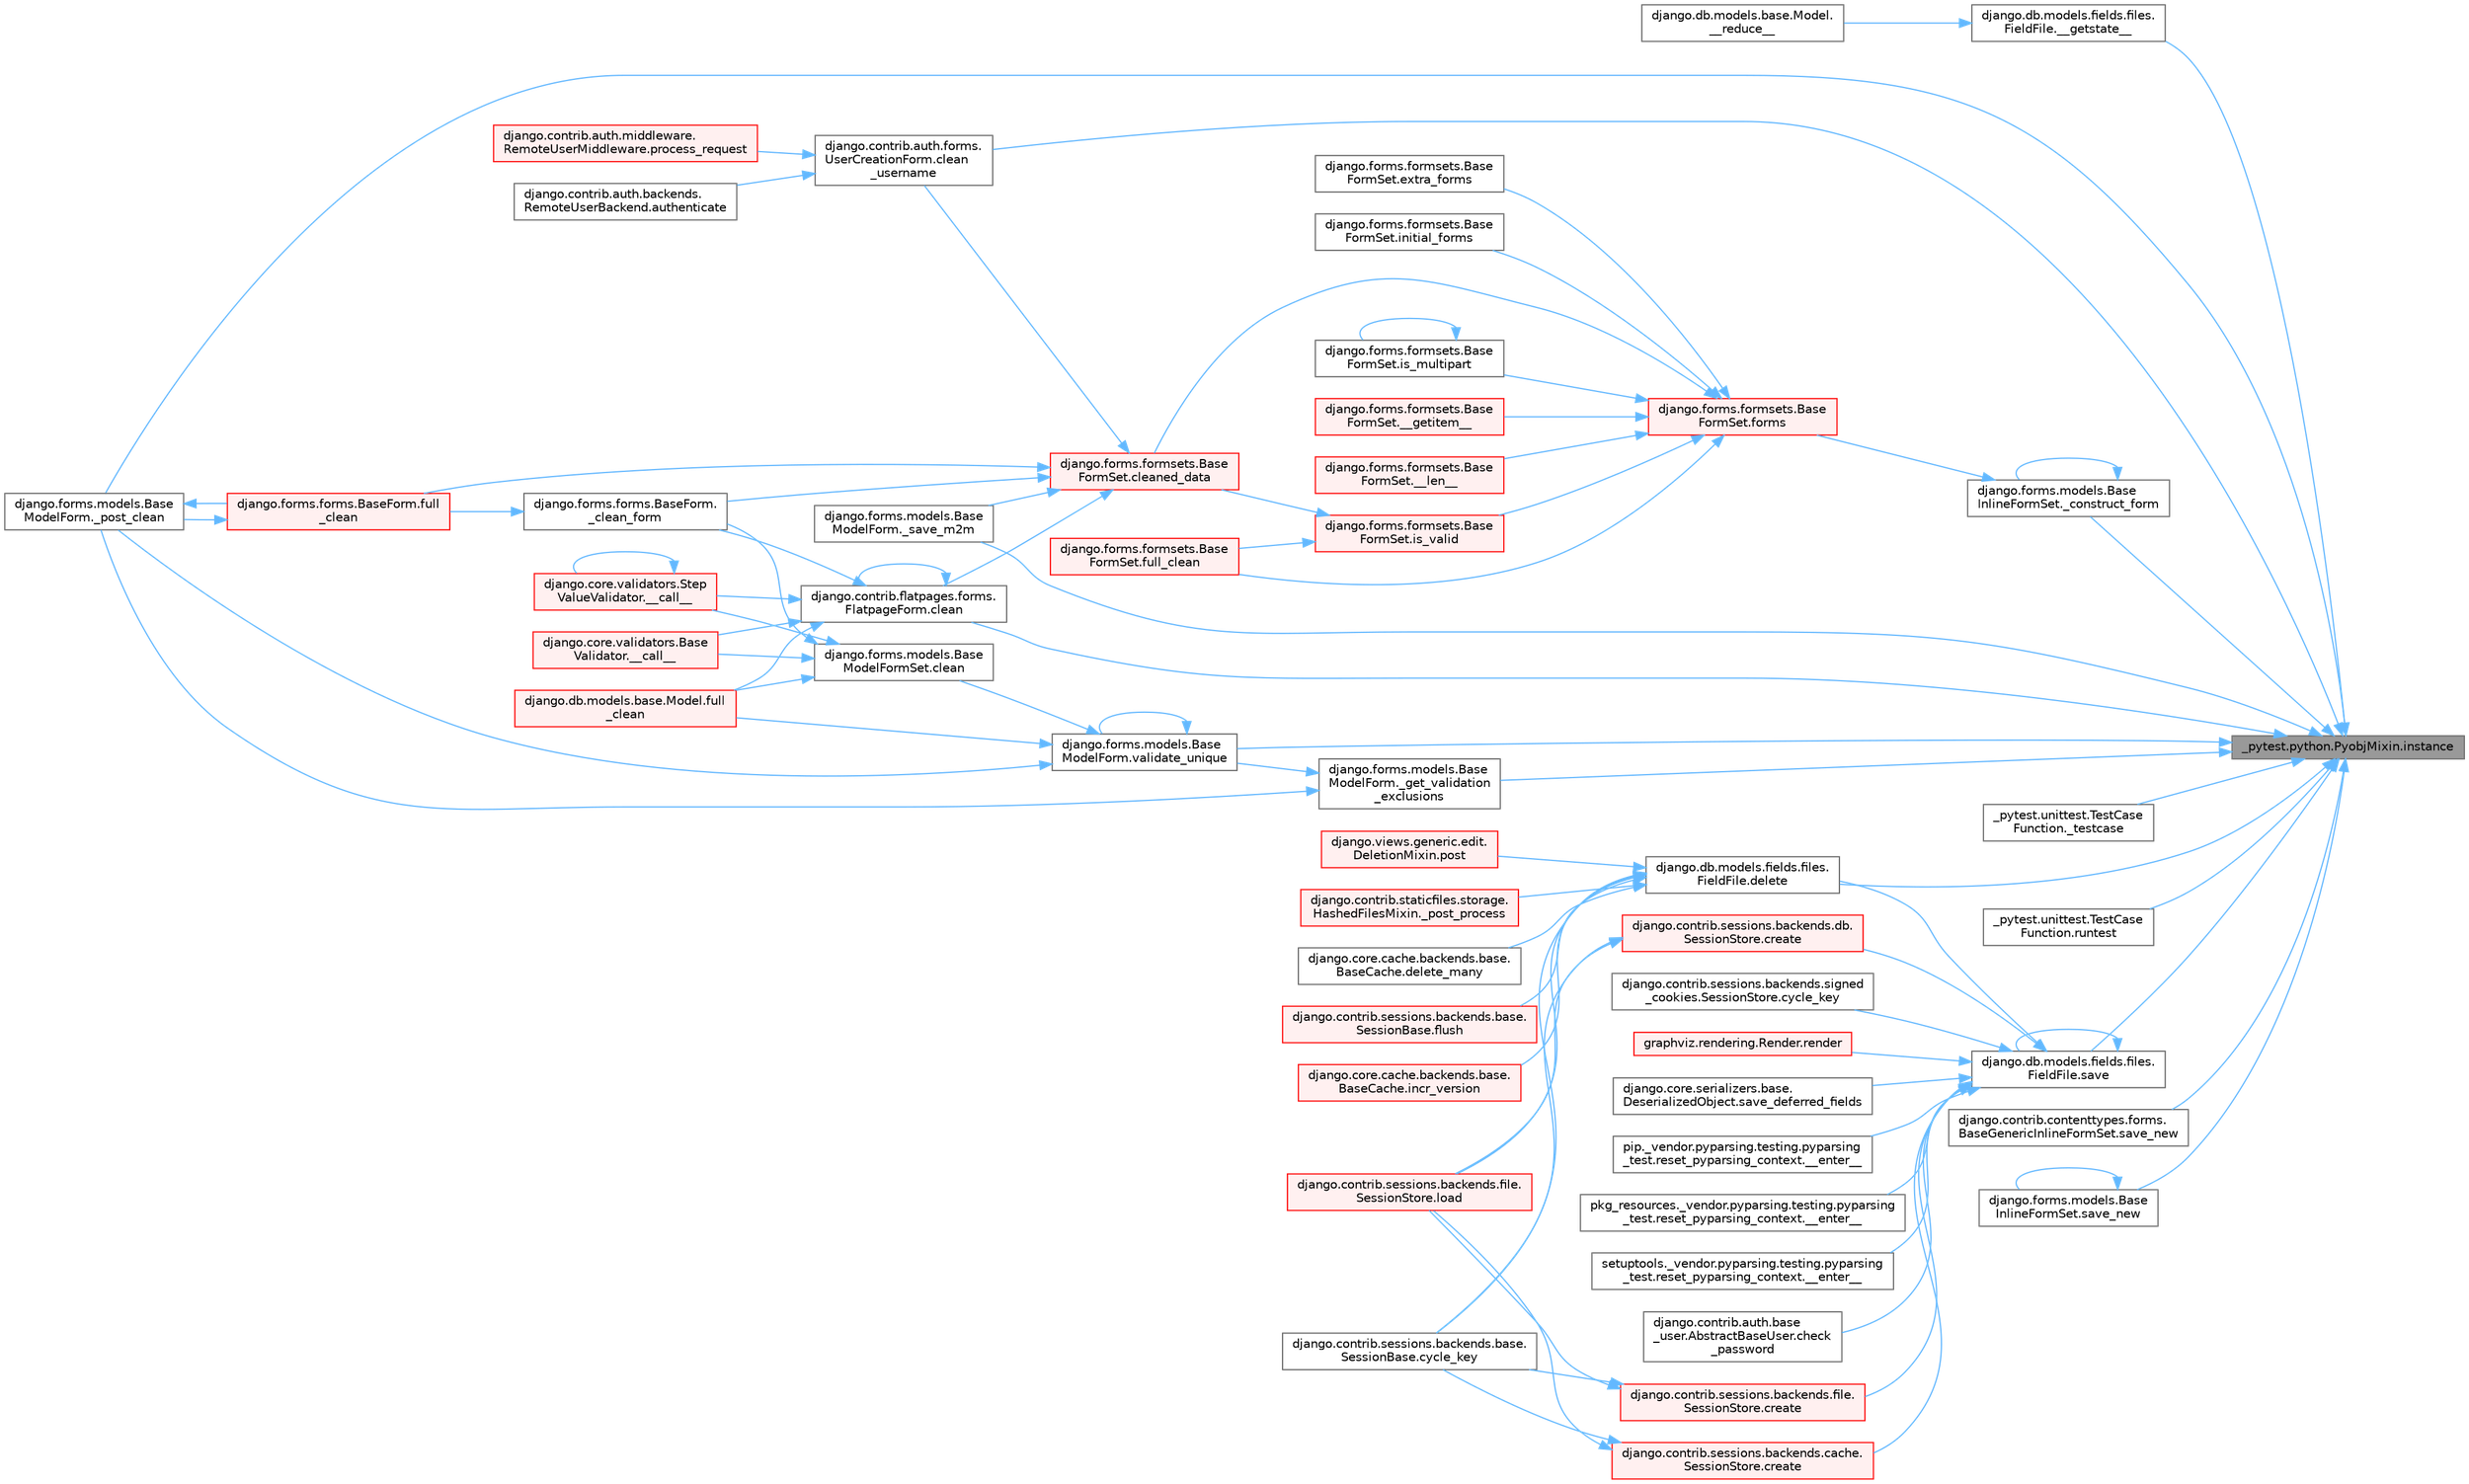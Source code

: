 digraph "_pytest.python.PyobjMixin.instance"
{
 // LATEX_PDF_SIZE
  bgcolor="transparent";
  edge [fontname=Helvetica,fontsize=10,labelfontname=Helvetica,labelfontsize=10];
  node [fontname=Helvetica,fontsize=10,shape=box,height=0.2,width=0.4];
  rankdir="RL";
  Node1 [id="Node000001",label="_pytest.python.PyobjMixin.instance",height=0.2,width=0.4,color="gray40", fillcolor="grey60", style="filled", fontcolor="black",tooltip=" "];
  Node1 -> Node2 [id="edge1_Node000001_Node000002",dir="back",color="steelblue1",style="solid",tooltip=" "];
  Node2 [id="Node000002",label="django.db.models.fields.files.\lFieldFile.__getstate__",height=0.2,width=0.4,color="grey40", fillcolor="white", style="filled",URL="$classdjango_1_1db_1_1models_1_1fields_1_1files_1_1_field_file.html#abe72652d5f16633f345ef032fd8e3b5c",tooltip=" "];
  Node2 -> Node3 [id="edge2_Node000002_Node000003",dir="back",color="steelblue1",style="solid",tooltip=" "];
  Node3 [id="Node000003",label="django.db.models.base.Model.\l__reduce__",height=0.2,width=0.4,color="grey40", fillcolor="white", style="filled",URL="$classdjango_1_1db_1_1models_1_1base_1_1_model.html#a3a79ef9c3e5da2fa6380eb9f57a24f23",tooltip=" "];
  Node1 -> Node4 [id="edge3_Node000001_Node000004",dir="back",color="steelblue1",style="solid",tooltip=" "];
  Node4 [id="Node000004",label="django.forms.models.Base\lInlineFormSet._construct_form",height=0.2,width=0.4,color="grey40", fillcolor="white", style="filled",URL="$classdjango_1_1forms_1_1models_1_1_base_inline_form_set.html#aed181a723beea830c7e6334b2aa775c3",tooltip=" "];
  Node4 -> Node4 [id="edge4_Node000004_Node000004",dir="back",color="steelblue1",style="solid",tooltip=" "];
  Node4 -> Node5 [id="edge5_Node000004_Node000005",dir="back",color="steelblue1",style="solid",tooltip=" "];
  Node5 [id="Node000005",label="django.forms.formsets.Base\lFormSet.forms",height=0.2,width=0.4,color="red", fillcolor="#FFF0F0", style="filled",URL="$classdjango_1_1forms_1_1formsets_1_1_base_form_set.html#a398234150267aa3c6dceaa20a7a507f1",tooltip=" "];
  Node5 -> Node6 [id="edge6_Node000005_Node000006",dir="back",color="steelblue1",style="solid",tooltip=" "];
  Node6 [id="Node000006",label="django.forms.formsets.Base\lFormSet.__getitem__",height=0.2,width=0.4,color="red", fillcolor="#FFF0F0", style="filled",URL="$classdjango_1_1forms_1_1formsets_1_1_base_form_set.html#a3ed6460d03a41c30d519e9170d0a17cc",tooltip=" "];
  Node5 -> Node3177 [id="edge7_Node000005_Node003177",dir="back",color="steelblue1",style="solid",tooltip=" "];
  Node3177 [id="Node003177",label="django.forms.formsets.Base\lFormSet.__len__",height=0.2,width=0.4,color="red", fillcolor="#FFF0F0", style="filled",URL="$classdjango_1_1forms_1_1formsets_1_1_base_form_set.html#aa8c1dfbddcb29c04ad7bf814137b3c36",tooltip=" "];
  Node5 -> Node1764 [id="edge8_Node000005_Node001764",dir="back",color="steelblue1",style="solid",tooltip=" "];
  Node1764 [id="Node001764",label="django.forms.formsets.Base\lFormSet.cleaned_data",height=0.2,width=0.4,color="red", fillcolor="#FFF0F0", style="filled",URL="$classdjango_1_1forms_1_1formsets_1_1_base_form_set.html#ae51d85dd3faa160668adba372c4e87f7",tooltip=" "];
  Node1764 -> Node630 [id="edge9_Node001764_Node000630",dir="back",color="steelblue1",style="solid",tooltip=" "];
  Node630 [id="Node000630",label="django.forms.forms.BaseForm.\l_clean_form",height=0.2,width=0.4,color="grey40", fillcolor="white", style="filled",URL="$classdjango_1_1forms_1_1forms_1_1_base_form.html#ae5eed108001c1a75985b75174fe23f1f",tooltip=" "];
  Node630 -> Node631 [id="edge10_Node000630_Node000631",dir="back",color="steelblue1",style="solid",tooltip=" "];
  Node631 [id="Node000631",label="django.forms.forms.BaseForm.full\l_clean",height=0.2,width=0.4,color="red", fillcolor="#FFF0F0", style="filled",URL="$classdjango_1_1forms_1_1forms_1_1_base_form.html#a396d2448f658dc84a0f0b473ffaae918",tooltip=" "];
  Node631 -> Node632 [id="edge11_Node000631_Node000632",dir="back",color="steelblue1",style="solid",tooltip=" "];
  Node632 [id="Node000632",label="django.forms.models.Base\lModelForm._post_clean",height=0.2,width=0.4,color="grey40", fillcolor="white", style="filled",URL="$classdjango_1_1forms_1_1models_1_1_base_model_form.html#a83e1c0ea3ba97f3a496d07955d1bf124",tooltip=" "];
  Node632 -> Node631 [id="edge12_Node000632_Node000631",dir="back",color="steelblue1",style="solid",tooltip=" "];
  Node1764 -> Node1767 [id="edge13_Node001764_Node001767",dir="back",color="steelblue1",style="solid",tooltip=" "];
  Node1767 [id="Node001767",label="django.forms.models.Base\lModelForm._save_m2m",height=0.2,width=0.4,color="grey40", fillcolor="white", style="filled",URL="$classdjango_1_1forms_1_1models_1_1_base_model_form.html#a8e143465fa5977b65ce53f521fa65067",tooltip=" "];
  Node1764 -> Node1768 [id="edge14_Node001764_Node001768",dir="back",color="steelblue1",style="solid",tooltip=" "];
  Node1768 [id="Node001768",label="django.contrib.flatpages.forms.\lFlatpageForm.clean",height=0.2,width=0.4,color="grey40", fillcolor="white", style="filled",URL="$classdjango_1_1contrib_1_1flatpages_1_1forms_1_1_flatpage_form.html#a0deb29d4415dbd84c765b5972de07e52",tooltip=" "];
  Node1768 -> Node628 [id="edge15_Node001768_Node000628",dir="back",color="steelblue1",style="solid",tooltip=" "];
  Node628 [id="Node000628",label="django.core.validators.Base\lValidator.__call__",height=0.2,width=0.4,color="red", fillcolor="#FFF0F0", style="filled",URL="$classdjango_1_1core_1_1validators_1_1_base_validator.html#ac718256582df714e061c6b927e045d12",tooltip=" "];
  Node1768 -> Node629 [id="edge16_Node001768_Node000629",dir="back",color="steelblue1",style="solid",tooltip=" "];
  Node629 [id="Node000629",label="django.core.validators.Step\lValueValidator.__call__",height=0.2,width=0.4,color="red", fillcolor="#FFF0F0", style="filled",URL="$classdjango_1_1core_1_1validators_1_1_step_value_validator.html#aebdbf74fe74c5b999350df9c1852714c",tooltip=" "];
  Node629 -> Node629 [id="edge17_Node000629_Node000629",dir="back",color="steelblue1",style="solid",tooltip=" "];
  Node1768 -> Node630 [id="edge18_Node001768_Node000630",dir="back",color="steelblue1",style="solid",tooltip=" "];
  Node1768 -> Node1768 [id="edge19_Node001768_Node001768",dir="back",color="steelblue1",style="solid",tooltip=" "];
  Node1768 -> Node672 [id="edge20_Node001768_Node000672",dir="back",color="steelblue1",style="solid",tooltip=" "];
  Node672 [id="Node000672",label="django.db.models.base.Model.full\l_clean",height=0.2,width=0.4,color="red", fillcolor="#FFF0F0", style="filled",URL="$classdjango_1_1db_1_1models_1_1base_1_1_model.html#a2e68bd042bd3e52b086f8838eeaa416f",tooltip=" "];
  Node1764 -> Node1775 [id="edge21_Node001764_Node001775",dir="back",color="steelblue1",style="solid",tooltip=" "];
  Node1775 [id="Node001775",label="django.contrib.auth.forms.\lUserCreationForm.clean\l_username",height=0.2,width=0.4,color="grey40", fillcolor="white", style="filled",URL="$classdjango_1_1contrib_1_1auth_1_1forms_1_1_user_creation_form.html#ab825a1782c52e0106904118ba584f68d",tooltip=" "];
  Node1775 -> Node1776 [id="edge22_Node001775_Node001776",dir="back",color="steelblue1",style="solid",tooltip=" "];
  Node1776 [id="Node001776",label="django.contrib.auth.backends.\lRemoteUserBackend.authenticate",height=0.2,width=0.4,color="grey40", fillcolor="white", style="filled",URL="$classdjango_1_1contrib_1_1auth_1_1backends_1_1_remote_user_backend.html#a6507b5b6c5ab37b787d8fada3d232c73",tooltip=" "];
  Node1775 -> Node1777 [id="edge23_Node001775_Node001777",dir="back",color="steelblue1",style="solid",tooltip=" "];
  Node1777 [id="Node001777",label="django.contrib.auth.middleware.\lRemoteUserMiddleware.process_request",height=0.2,width=0.4,color="red", fillcolor="#FFF0F0", style="filled",URL="$classdjango_1_1contrib_1_1auth_1_1middleware_1_1_remote_user_middleware.html#ad7385b4b09ccd4c4408262d30889eb14",tooltip=" "];
  Node1764 -> Node631 [id="edge24_Node001764_Node000631",dir="back",color="steelblue1",style="solid",tooltip=" "];
  Node5 -> Node1917 [id="edge25_Node000005_Node001917",dir="back",color="steelblue1",style="solid",tooltip=" "];
  Node1917 [id="Node001917",label="django.forms.formsets.Base\lFormSet.extra_forms",height=0.2,width=0.4,color="grey40", fillcolor="white", style="filled",URL="$classdjango_1_1forms_1_1formsets_1_1_base_form_set.html#a80e8dd7968259b3ccdfd86ac190c342a",tooltip=" "];
  Node5 -> Node1784 [id="edge26_Node000005_Node001784",dir="back",color="steelblue1",style="solid",tooltip=" "];
  Node1784 [id="Node001784",label="django.forms.formsets.Base\lFormSet.full_clean",height=0.2,width=0.4,color="red", fillcolor="#FFF0F0", style="filled",URL="$classdjango_1_1forms_1_1formsets_1_1_base_form_set.html#aa475bdb58853c14bfcd93bd7b494e3b1",tooltip=" "];
  Node5 -> Node1918 [id="edge27_Node000005_Node001918",dir="back",color="steelblue1",style="solid",tooltip=" "];
  Node1918 [id="Node001918",label="django.forms.formsets.Base\lFormSet.initial_forms",height=0.2,width=0.4,color="grey40", fillcolor="white", style="filled",URL="$classdjango_1_1forms_1_1formsets_1_1_base_form_set.html#a36a0e4b12f42f368c74d3a704cc58d03",tooltip=" "];
  Node5 -> Node1890 [id="edge28_Node000005_Node001890",dir="back",color="steelblue1",style="solid",tooltip=" "];
  Node1890 [id="Node001890",label="django.forms.formsets.Base\lFormSet.is_multipart",height=0.2,width=0.4,color="grey40", fillcolor="white", style="filled",URL="$classdjango_1_1forms_1_1formsets_1_1_base_form_set.html#a70cb5455998cfb8556810d3215d617c8",tooltip=" "];
  Node1890 -> Node1890 [id="edge29_Node001890_Node001890",dir="back",color="steelblue1",style="solid",tooltip=" "];
  Node5 -> Node1783 [id="edge30_Node000005_Node001783",dir="back",color="steelblue1",style="solid",tooltip=" "];
  Node1783 [id="Node001783",label="django.forms.formsets.Base\lFormSet.is_valid",height=0.2,width=0.4,color="red", fillcolor="#FFF0F0", style="filled",URL="$classdjango_1_1forms_1_1formsets_1_1_base_form_set.html#a713477cfb7c01e723400df62b49c250c",tooltip=" "];
  Node1783 -> Node1764 [id="edge31_Node001783_Node001764",dir="back",color="steelblue1",style="solid",tooltip=" "];
  Node1783 -> Node1784 [id="edge32_Node001783_Node001784",dir="back",color="steelblue1",style="solid",tooltip=" "];
  Node1 -> Node3180 [id="edge33_Node000001_Node003180",dir="back",color="steelblue1",style="solid",tooltip=" "];
  Node3180 [id="Node003180",label="django.forms.models.Base\lModelForm._get_validation\l_exclusions",height=0.2,width=0.4,color="grey40", fillcolor="white", style="filled",URL="$classdjango_1_1forms_1_1models_1_1_base_model_form.html#a501c8187b5fc9d7792a068ab3ef9480e",tooltip=" "];
  Node3180 -> Node632 [id="edge34_Node003180_Node000632",dir="back",color="steelblue1",style="solid",tooltip=" "];
  Node3180 -> Node3181 [id="edge35_Node003180_Node003181",dir="back",color="steelblue1",style="solid",tooltip=" "];
  Node3181 [id="Node003181",label="django.forms.models.Base\lModelForm.validate_unique",height=0.2,width=0.4,color="grey40", fillcolor="white", style="filled",URL="$classdjango_1_1forms_1_1models_1_1_base_model_form.html#a491cf63eb339f9483d0c357885368ddd",tooltip=" "];
  Node3181 -> Node632 [id="edge36_Node003181_Node000632",dir="back",color="steelblue1",style="solid",tooltip=" "];
  Node3181 -> Node3179 [id="edge37_Node003181_Node003179",dir="back",color="steelblue1",style="solid",tooltip=" "];
  Node3179 [id="Node003179",label="django.forms.models.Base\lModelFormSet.clean",height=0.2,width=0.4,color="grey40", fillcolor="white", style="filled",URL="$classdjango_1_1forms_1_1models_1_1_base_model_form_set.html#ad5d65e17ad34585bb486c82fe71e53d4",tooltip=" "];
  Node3179 -> Node628 [id="edge38_Node003179_Node000628",dir="back",color="steelblue1",style="solid",tooltip=" "];
  Node3179 -> Node629 [id="edge39_Node003179_Node000629",dir="back",color="steelblue1",style="solid",tooltip=" "];
  Node3179 -> Node630 [id="edge40_Node003179_Node000630",dir="back",color="steelblue1",style="solid",tooltip=" "];
  Node3179 -> Node672 [id="edge41_Node003179_Node000672",dir="back",color="steelblue1",style="solid",tooltip=" "];
  Node3181 -> Node672 [id="edge42_Node003181_Node000672",dir="back",color="steelblue1",style="solid",tooltip=" "];
  Node3181 -> Node3181 [id="edge43_Node003181_Node003181",dir="back",color="steelblue1",style="solid",tooltip=" "];
  Node1 -> Node632 [id="edge44_Node000001_Node000632",dir="back",color="steelblue1",style="solid",tooltip=" "];
  Node1 -> Node1767 [id="edge45_Node000001_Node001767",dir="back",color="steelblue1",style="solid",tooltip=" "];
  Node1 -> Node3182 [id="edge46_Node000001_Node003182",dir="back",color="steelblue1",style="solid",tooltip=" "];
  Node3182 [id="Node003182",label="_pytest.unittest.TestCase\lFunction._testcase",height=0.2,width=0.4,color="grey40", fillcolor="white", style="filled",URL="$class__pytest_1_1unittest_1_1_test_case_function.html#abf424771aa8e016b7ad91a0ad0d96ad4",tooltip=" "];
  Node1 -> Node1768 [id="edge47_Node000001_Node001768",dir="back",color="steelblue1",style="solid",tooltip=" "];
  Node1 -> Node1775 [id="edge48_Node000001_Node001775",dir="back",color="steelblue1",style="solid",tooltip=" "];
  Node1 -> Node1574 [id="edge49_Node000001_Node001574",dir="back",color="steelblue1",style="solid",tooltip=" "];
  Node1574 [id="Node001574",label="django.db.models.fields.files.\lFieldFile.delete",height=0.2,width=0.4,color="grey40", fillcolor="white", style="filled",URL="$classdjango_1_1db_1_1models_1_1fields_1_1files_1_1_field_file.html#a9ceb820ca3d1263f793b61694dbc8214",tooltip=" "];
  Node1574 -> Node13 [id="edge50_Node001574_Node000013",dir="back",color="steelblue1",style="solid",tooltip=" "];
  Node13 [id="Node000013",label="django.contrib.staticfiles.storage.\lHashedFilesMixin._post_process",height=0.2,width=0.4,color="red", fillcolor="#FFF0F0", style="filled",URL="$classdjango_1_1contrib_1_1staticfiles_1_1storage_1_1_hashed_files_mixin.html#aa0c820223a4e686edd5d2c333d5a9336",tooltip=" "];
  Node1574 -> Node15 [id="edge51_Node001574_Node000015",dir="back",color="steelblue1",style="solid",tooltip=" "];
  Node15 [id="Node000015",label="django.contrib.sessions.backends.base.\lSessionBase.cycle_key",height=0.2,width=0.4,color="grey40", fillcolor="white", style="filled",URL="$classdjango_1_1contrib_1_1sessions_1_1backends_1_1base_1_1_session_base.html#a6955e9bebe4e5b7d463bccfcf9181016",tooltip=" "];
  Node1574 -> Node16 [id="edge52_Node001574_Node000016",dir="back",color="steelblue1",style="solid",tooltip=" "];
  Node16 [id="Node000016",label="django.core.cache.backends.base.\lBaseCache.delete_many",height=0.2,width=0.4,color="grey40", fillcolor="white", style="filled",URL="$classdjango_1_1core_1_1cache_1_1backends_1_1base_1_1_base_cache.html#a560226c6c5f05daec8c96ade18aa752b",tooltip=" "];
  Node1574 -> Node17 [id="edge53_Node001574_Node000017",dir="back",color="steelblue1",style="solid",tooltip=" "];
  Node17 [id="Node000017",label="django.contrib.sessions.backends.base.\lSessionBase.flush",height=0.2,width=0.4,color="red", fillcolor="#FFF0F0", style="filled",URL="$classdjango_1_1contrib_1_1sessions_1_1backends_1_1base_1_1_session_base.html#a915ab38003d5f0be1ce9f849583910bb",tooltip=" "];
  Node1574 -> Node326 [id="edge54_Node001574_Node000326",dir="back",color="steelblue1",style="solid",tooltip=" "];
  Node326 [id="Node000326",label="django.core.cache.backends.base.\lBaseCache.incr_version",height=0.2,width=0.4,color="red", fillcolor="#FFF0F0", style="filled",URL="$classdjango_1_1core_1_1cache_1_1backends_1_1base_1_1_base_cache.html#a3ac7d74ffcfca67e2afee86ecf858b34",tooltip=" "];
  Node1574 -> Node322 [id="edge55_Node001574_Node000322",dir="back",color="steelblue1",style="solid",tooltip=" "];
  Node322 [id="Node000322",label="django.contrib.sessions.backends.file.\lSessionStore.load",height=0.2,width=0.4,color="red", fillcolor="#FFF0F0", style="filled",URL="$classdjango_1_1contrib_1_1sessions_1_1backends_1_1file_1_1_session_store.html#a408fa63512306fbaa7bbb62742f0295f",tooltip=" "];
  Node1574 -> Node328 [id="edge56_Node001574_Node000328",dir="back",color="steelblue1",style="solid",tooltip=" "];
  Node328 [id="Node000328",label="django.views.generic.edit.\lDeletionMixin.post",height=0.2,width=0.4,color="red", fillcolor="#FFF0F0", style="filled",URL="$classdjango_1_1views_1_1generic_1_1edit_1_1_deletion_mixin.html#a93358facc5cc6e84423e8471745b2a68",tooltip=" "];
  Node1 -> Node3183 [id="edge57_Node000001_Node003183",dir="back",color="steelblue1",style="solid",tooltip=" "];
  Node3183 [id="Node003183",label="_pytest.unittest.TestCase\lFunction.runtest",height=0.2,width=0.4,color="grey40", fillcolor="white", style="filled",URL="$class__pytest_1_1unittest_1_1_test_case_function.html#a077afdf49013a50178848f7d7ca0c3c3",tooltip=" "];
  Node1 -> Node2324 [id="edge58_Node000001_Node002324",dir="back",color="steelblue1",style="solid",tooltip=" "];
  Node2324 [id="Node002324",label="django.db.models.fields.files.\lFieldFile.save",height=0.2,width=0.4,color="grey40", fillcolor="white", style="filled",URL="$classdjango_1_1db_1_1models_1_1fields_1_1files_1_1_field_file.html#ae3491ce47819d0eed2aefa40c86fa926",tooltip=" "];
  Node2324 -> Node240 [id="edge59_Node002324_Node000240",dir="back",color="steelblue1",style="solid",tooltip=" "];
  Node240 [id="Node000240",label="pip._vendor.pyparsing.testing.pyparsing\l_test.reset_pyparsing_context.__enter__",height=0.2,width=0.4,color="grey40", fillcolor="white", style="filled",URL="$classpip_1_1__vendor_1_1pyparsing_1_1testing_1_1pyparsing__test_1_1reset__pyparsing__context.html#a3d39d97a0d95a9b46c987e6dff52b7c0",tooltip=" "];
  Node2324 -> Node241 [id="edge60_Node002324_Node000241",dir="back",color="steelblue1",style="solid",tooltip=" "];
  Node241 [id="Node000241",label="pkg_resources._vendor.pyparsing.testing.pyparsing\l_test.reset_pyparsing_context.__enter__",height=0.2,width=0.4,color="grey40", fillcolor="white", style="filled",URL="$classpkg__resources_1_1__vendor_1_1pyparsing_1_1testing_1_1pyparsing__test_1_1reset__pyparsing__context.html#a8d8360c033ccc7296fb9323a07cdeb25",tooltip=" "];
  Node2324 -> Node242 [id="edge61_Node002324_Node000242",dir="back",color="steelblue1",style="solid",tooltip=" "];
  Node242 [id="Node000242",label="setuptools._vendor.pyparsing.testing.pyparsing\l_test.reset_pyparsing_context.__enter__",height=0.2,width=0.4,color="grey40", fillcolor="white", style="filled",URL="$classsetuptools_1_1__vendor_1_1pyparsing_1_1testing_1_1pyparsing__test_1_1reset__pyparsing__context.html#a436e2ea8355c86505c8cfdae81714c7c",tooltip=" "];
  Node2324 -> Node243 [id="edge62_Node002324_Node000243",dir="back",color="steelblue1",style="solid",tooltip=" "];
  Node243 [id="Node000243",label="django.contrib.auth.base\l_user.AbstractBaseUser.check\l_password",height=0.2,width=0.4,color="grey40", fillcolor="white", style="filled",URL="$classdjango_1_1contrib_1_1auth_1_1base__user_1_1_abstract_base_user.html#aaa9bb7fa5353bc1917dbd7f87b63321a",tooltip=" "];
  Node2324 -> Node244 [id="edge63_Node002324_Node000244",dir="back",color="steelblue1",style="solid",tooltip=" "];
  Node244 [id="Node000244",label="django.contrib.sessions.backends.cache.\lSessionStore.create",height=0.2,width=0.4,color="red", fillcolor="#FFF0F0", style="filled",URL="$classdjango_1_1contrib_1_1sessions_1_1backends_1_1cache_1_1_session_store.html#a38c9efbdb5115fd1820ae198b767c39c",tooltip=" "];
  Node244 -> Node15 [id="edge64_Node000244_Node000015",dir="back",color="steelblue1",style="solid",tooltip=" "];
  Node244 -> Node322 [id="edge65_Node000244_Node000322",dir="back",color="steelblue1",style="solid",tooltip=" "];
  Node2324 -> Node338 [id="edge66_Node002324_Node000338",dir="back",color="steelblue1",style="solid",tooltip=" "];
  Node338 [id="Node000338",label="django.contrib.sessions.backends.db.\lSessionStore.create",height=0.2,width=0.4,color="red", fillcolor="#FFF0F0", style="filled",URL="$classdjango_1_1contrib_1_1sessions_1_1backends_1_1db_1_1_session_store.html#a4a98c0168c61e75be58e279660aa6ce4",tooltip=" "];
  Node338 -> Node15 [id="edge67_Node000338_Node000015",dir="back",color="steelblue1",style="solid",tooltip=" "];
  Node338 -> Node322 [id="edge68_Node000338_Node000322",dir="back",color="steelblue1",style="solid",tooltip=" "];
  Node2324 -> Node463 [id="edge69_Node002324_Node000463",dir="back",color="steelblue1",style="solid",tooltip=" "];
  Node463 [id="Node000463",label="django.contrib.sessions.backends.file.\lSessionStore.create",height=0.2,width=0.4,color="red", fillcolor="#FFF0F0", style="filled",URL="$classdjango_1_1contrib_1_1sessions_1_1backends_1_1file_1_1_session_store.html#a6624db6a37dfff490f837047e0a60dda",tooltip=" "];
  Node463 -> Node15 [id="edge70_Node000463_Node000015",dir="back",color="steelblue1",style="solid",tooltip=" "];
  Node463 -> Node322 [id="edge71_Node000463_Node000322",dir="back",color="steelblue1",style="solid",tooltip=" "];
  Node2324 -> Node471 [id="edge72_Node002324_Node000471",dir="back",color="steelblue1",style="solid",tooltip=" "];
  Node471 [id="Node000471",label="django.contrib.sessions.backends.signed\l_cookies.SessionStore.cycle_key",height=0.2,width=0.4,color="grey40", fillcolor="white", style="filled",URL="$classdjango_1_1contrib_1_1sessions_1_1backends_1_1signed__cookies_1_1_session_store.html#abf8e71313b847459c30f19e691c25a93",tooltip=" "];
  Node2324 -> Node1574 [id="edge73_Node002324_Node001574",dir="back",color="steelblue1",style="solid",tooltip=" "];
  Node2324 -> Node472 [id="edge74_Node002324_Node000472",dir="back",color="steelblue1",style="solid",tooltip=" "];
  Node472 [id="Node000472",label="graphviz.rendering.Render.render",height=0.2,width=0.4,color="red", fillcolor="#FFF0F0", style="filled",URL="$classgraphviz_1_1rendering_1_1_render.html#a0249d6538d64a6b59b1bed64d4636456",tooltip=" "];
  Node2324 -> Node2324 [id="edge75_Node002324_Node002324",dir="back",color="steelblue1",style="solid",tooltip=" "];
  Node2324 -> Node1128 [id="edge76_Node002324_Node001128",dir="back",color="steelblue1",style="solid",tooltip=" "];
  Node1128 [id="Node001128",label="django.core.serializers.base.\lDeserializedObject.save_deferred_fields",height=0.2,width=0.4,color="grey40", fillcolor="white", style="filled",URL="$classdjango_1_1core_1_1serializers_1_1base_1_1_deserialized_object.html#a2fd4269d14e2f58fda59335c79a582f5",tooltip=" "];
  Node1 -> Node3184 [id="edge77_Node000001_Node003184",dir="back",color="steelblue1",style="solid",tooltip=" "];
  Node3184 [id="Node003184",label="django.contrib.contenttypes.forms.\lBaseGenericInlineFormSet.save_new",height=0.2,width=0.4,color="grey40", fillcolor="white", style="filled",URL="$classdjango_1_1contrib_1_1contenttypes_1_1forms_1_1_base_generic_inline_form_set.html#a244028f002c7eb2cf4b7c8df0ccbea42",tooltip=" "];
  Node1 -> Node3185 [id="edge78_Node000001_Node003185",dir="back",color="steelblue1",style="solid",tooltip=" "];
  Node3185 [id="Node003185",label="django.forms.models.Base\lInlineFormSet.save_new",height=0.2,width=0.4,color="grey40", fillcolor="white", style="filled",URL="$classdjango_1_1forms_1_1models_1_1_base_inline_form_set.html#a0808ec32123897e43af0342e98a83d79",tooltip=" "];
  Node3185 -> Node3185 [id="edge79_Node003185_Node003185",dir="back",color="steelblue1",style="solid",tooltip=" "];
  Node1 -> Node3181 [id="edge80_Node000001_Node003181",dir="back",color="steelblue1",style="solid",tooltip=" "];
}
